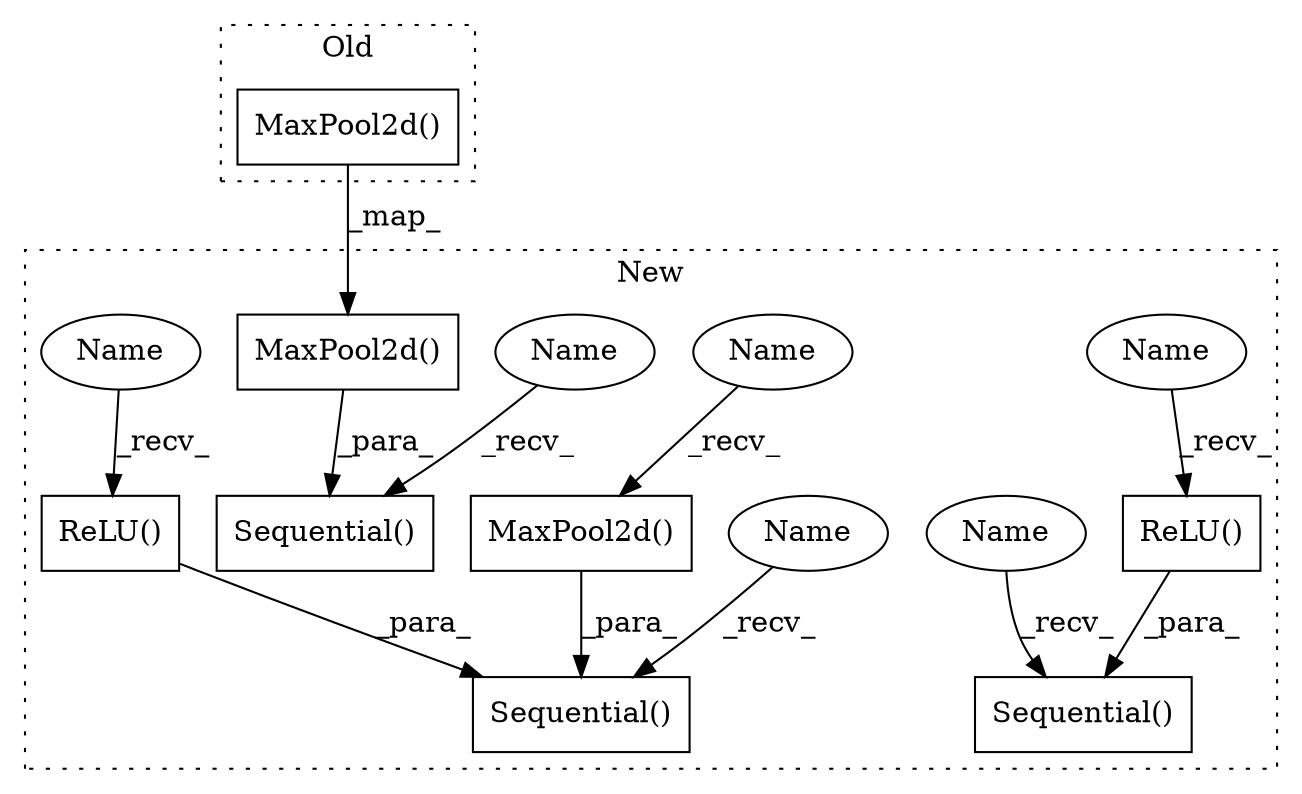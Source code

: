 digraph G {
subgraph cluster0 {
1 [label="MaxPool2d()" a="75" s="5548" l="48" shape="box"];
label = "Old";
style="dotted";
}
subgraph cluster1 {
2 [label="MaxPool2d()" a="75" s="5948" l="48" shape="box"];
3 [label="Sequential()" a="75" s="5722,5996" l="35,19" shape="box"];
4 [label="ReLU()" a="75" s="5572" l="21" shape="box"];
5 [label="Sequential()" a="75" s="6063,6337" l="35,19" shape="box"];
6 [label="ReLU()" a="75" s="6246" l="21" shape="box"];
7 [label="Sequential()" a="75" s="5411,5593" l="14,1" shape="box"];
8 [label="MaxPool2d()" a="75" s="6289" l="48" shape="box"];
9 [label="Name" a="87" s="5411" l="2" shape="ellipse"];
10 [label="Name" a="87" s="5572" l="2" shape="ellipse"];
11 [label="Name" a="87" s="6246" l="2" shape="ellipse"];
12 [label="Name" a="87" s="6063" l="2" shape="ellipse"];
13 [label="Name" a="87" s="6289" l="2" shape="ellipse"];
14 [label="Name" a="87" s="5722" l="2" shape="ellipse"];
label = "New";
style="dotted";
}
1 -> 2 [label="_map_"];
2 -> 3 [label="_para_"];
4 -> 7 [label="_para_"];
6 -> 5 [label="_para_"];
8 -> 5 [label="_para_"];
9 -> 7 [label="_recv_"];
10 -> 4 [label="_recv_"];
11 -> 6 [label="_recv_"];
12 -> 5 [label="_recv_"];
13 -> 8 [label="_recv_"];
14 -> 3 [label="_recv_"];
}